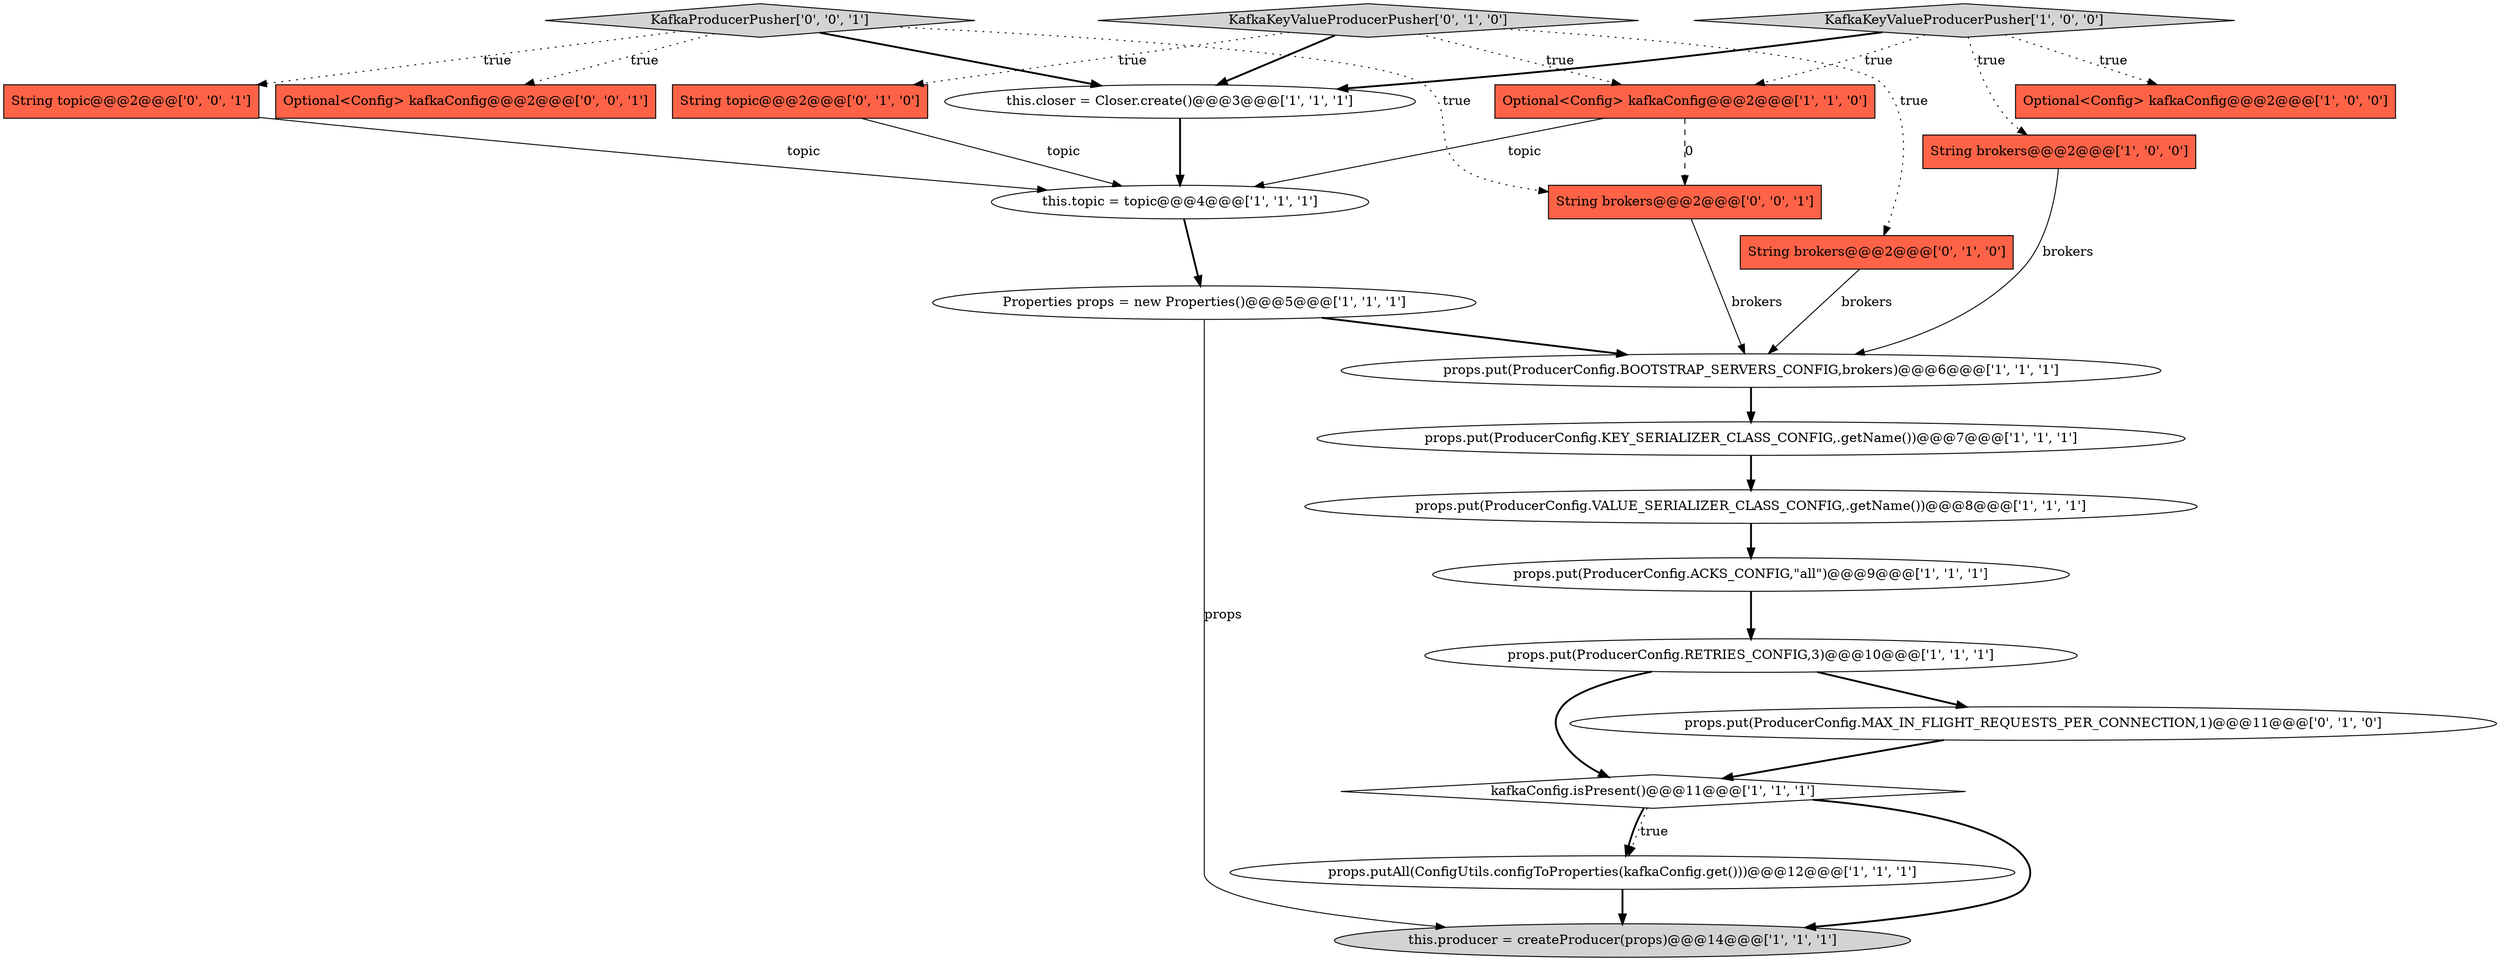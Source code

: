 digraph {
19 [style = filled, label = "Optional<Config> kafkaConfig@@@2@@@['0', '0', '1']", fillcolor = tomato, shape = box image = "AAA0AAABBB3BBB"];
11 [style = filled, label = "props.put(ProducerConfig.RETRIES_CONFIG,3)@@@10@@@['1', '1', '1']", fillcolor = white, shape = ellipse image = "AAA0AAABBB1BBB"];
13 [style = filled, label = "props.put(ProducerConfig.ACKS_CONFIG,\"all\")@@@9@@@['1', '1', '1']", fillcolor = white, shape = ellipse image = "AAA0AAABBB1BBB"];
5 [style = filled, label = "this.topic = topic@@@4@@@['1', '1', '1']", fillcolor = white, shape = ellipse image = "AAA0AAABBB1BBB"];
22 [style = filled, label = "String brokers@@@2@@@['0', '0', '1']", fillcolor = tomato, shape = box image = "AAA0AAABBB3BBB"];
6 [style = filled, label = "props.put(ProducerConfig.BOOTSTRAP_SERVERS_CONFIG,brokers)@@@6@@@['1', '1', '1']", fillcolor = white, shape = ellipse image = "AAA0AAABBB1BBB"];
12 [style = filled, label = "Optional<Config> kafkaConfig@@@2@@@['1', '0', '0']", fillcolor = tomato, shape = box image = "AAA0AAABBB1BBB"];
1 [style = filled, label = "props.put(ProducerConfig.VALUE_SERIALIZER_CLASS_CONFIG,.getName())@@@8@@@['1', '1', '1']", fillcolor = white, shape = ellipse image = "AAA0AAABBB1BBB"];
16 [style = filled, label = "String topic@@@2@@@['0', '1', '0']", fillcolor = tomato, shape = box image = "AAA0AAABBB2BBB"];
4 [style = filled, label = "kafkaConfig.isPresent()@@@11@@@['1', '1', '1']", fillcolor = white, shape = diamond image = "AAA0AAABBB1BBB"];
9 [style = filled, label = "String brokers@@@2@@@['1', '0', '0']", fillcolor = tomato, shape = box image = "AAA0AAABBB1BBB"];
20 [style = filled, label = "String topic@@@2@@@['0', '0', '1']", fillcolor = tomato, shape = box image = "AAA0AAABBB3BBB"];
0 [style = filled, label = "this.closer = Closer.create()@@@3@@@['1', '1', '1']", fillcolor = white, shape = ellipse image = "AAA0AAABBB1BBB"];
2 [style = filled, label = "props.putAll(ConfigUtils.configToProperties(kafkaConfig.get()))@@@12@@@['1', '1', '1']", fillcolor = white, shape = ellipse image = "AAA0AAABBB1BBB"];
18 [style = filled, label = "KafkaKeyValueProducerPusher['0', '1', '0']", fillcolor = lightgray, shape = diamond image = "AAA0AAABBB2BBB"];
8 [style = filled, label = "KafkaKeyValueProducerPusher['1', '0', '0']", fillcolor = lightgray, shape = diamond image = "AAA0AAABBB1BBB"];
14 [style = filled, label = "Optional<Config> kafkaConfig@@@2@@@['1', '1', '0']", fillcolor = tomato, shape = box image = "AAA0AAABBB1BBB"];
17 [style = filled, label = "props.put(ProducerConfig.MAX_IN_FLIGHT_REQUESTS_PER_CONNECTION,1)@@@11@@@['0', '1', '0']", fillcolor = white, shape = ellipse image = "AAA1AAABBB2BBB"];
15 [style = filled, label = "String brokers@@@2@@@['0', '1', '0']", fillcolor = tomato, shape = box image = "AAA0AAABBB2BBB"];
3 [style = filled, label = "this.producer = createProducer(props)@@@14@@@['1', '1', '1']", fillcolor = lightgray, shape = ellipse image = "AAA0AAABBB1BBB"];
10 [style = filled, label = "props.put(ProducerConfig.KEY_SERIALIZER_CLASS_CONFIG,.getName())@@@7@@@['1', '1', '1']", fillcolor = white, shape = ellipse image = "AAA0AAABBB1BBB"];
21 [style = filled, label = "KafkaProducerPusher['0', '0', '1']", fillcolor = lightgray, shape = diamond image = "AAA0AAABBB3BBB"];
7 [style = filled, label = "Properties props = new Properties()@@@5@@@['1', '1', '1']", fillcolor = white, shape = ellipse image = "AAA0AAABBB1BBB"];
11->4 [style = bold, label=""];
18->15 [style = dotted, label="true"];
16->5 [style = solid, label="topic"];
8->0 [style = bold, label=""];
22->6 [style = solid, label="brokers"];
7->6 [style = bold, label=""];
21->22 [style = dotted, label="true"];
20->5 [style = solid, label="topic"];
14->5 [style = solid, label="topic"];
11->17 [style = bold, label=""];
21->20 [style = dotted, label="true"];
4->2 [style = bold, label=""];
2->3 [style = bold, label=""];
6->10 [style = bold, label=""];
18->14 [style = dotted, label="true"];
17->4 [style = bold, label=""];
18->16 [style = dotted, label="true"];
10->1 [style = bold, label=""];
13->11 [style = bold, label=""];
15->6 [style = solid, label="brokers"];
7->3 [style = solid, label="props"];
21->19 [style = dotted, label="true"];
14->22 [style = dashed, label="0"];
8->14 [style = dotted, label="true"];
9->6 [style = solid, label="brokers"];
0->5 [style = bold, label=""];
4->2 [style = dotted, label="true"];
21->0 [style = bold, label=""];
18->0 [style = bold, label=""];
4->3 [style = bold, label=""];
5->7 [style = bold, label=""];
8->12 [style = dotted, label="true"];
1->13 [style = bold, label=""];
8->9 [style = dotted, label="true"];
}
